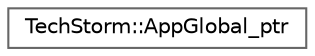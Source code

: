 digraph "Graphical Class Hierarchy"
{
 // LATEX_PDF_SIZE
  bgcolor="transparent";
  edge [fontname=Helvetica,fontsize=10,labelfontname=Helvetica,labelfontsize=10];
  node [fontname=Helvetica,fontsize=10,shape=box,height=0.2,width=0.4];
  rankdir="LR";
  Node0 [id="Node000000",label="TechStorm::AppGlobal_ptr",height=0.2,width=0.4,color="grey40", fillcolor="white", style="filled",URL="$struct_tech_storm_1_1_app_global__ptr.html",tooltip=" "];
}
